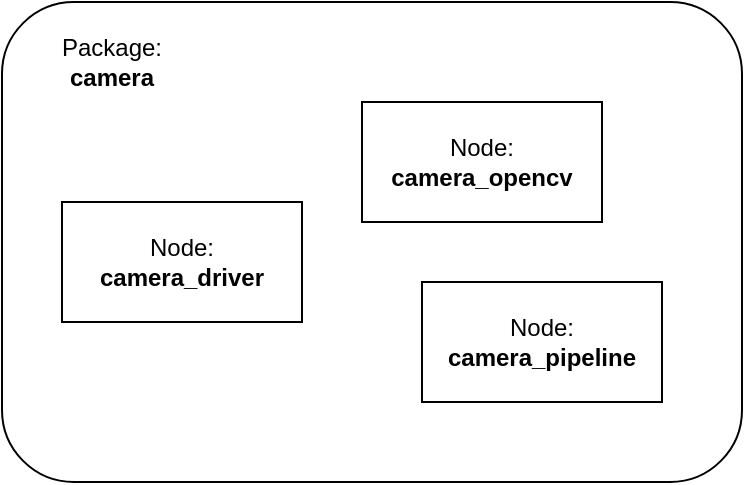 <mxfile version="28.1.2">
  <diagram name="Page-1" id="xHHFZdAFuJ_GaXH_J49B">
    <mxGraphModel dx="655" dy="417" grid="1" gridSize="10" guides="1" tooltips="1" connect="1" arrows="1" fold="1" page="1" pageScale="1" pageWidth="3200" pageHeight="1400" math="0" shadow="0">
      <root>
        <mxCell id="0" />
        <mxCell id="1" parent="0" />
        <mxCell id="JWtqv0sEQzFxQb00ee9B-5" value="" style="rounded=1;whiteSpace=wrap;html=1;" vertex="1" parent="1">
          <mxGeometry x="560" y="260" width="370" height="240" as="geometry" />
        </mxCell>
        <mxCell id="JWtqv0sEQzFxQb00ee9B-1" value="&lt;div&gt;Node:&lt;/div&gt;&lt;b&gt;camera_driver&lt;/b&gt;" style="rounded=0;whiteSpace=wrap;html=1;" vertex="1" parent="1">
          <mxGeometry x="590" y="360" width="120" height="60" as="geometry" />
        </mxCell>
        <mxCell id="JWtqv0sEQzFxQb00ee9B-2" value="Node:&lt;div&gt;&lt;b&gt;camera_pipeline&lt;/b&gt;&lt;/div&gt;" style="rounded=0;whiteSpace=wrap;html=1;" vertex="1" parent="1">
          <mxGeometry x="770" y="400" width="120" height="60" as="geometry" />
        </mxCell>
        <mxCell id="JWtqv0sEQzFxQb00ee9B-3" value="Node:&lt;div&gt;&lt;b&gt;camera_opencv&lt;/b&gt;&lt;/div&gt;" style="rounded=0;whiteSpace=wrap;html=1;" vertex="1" parent="1">
          <mxGeometry x="740" y="310" width="120" height="60" as="geometry" />
        </mxCell>
        <mxCell id="JWtqv0sEQzFxQb00ee9B-6" value="Package:&lt;div&gt;&lt;b&gt;camera&lt;/b&gt;&lt;/div&gt;" style="text;html=1;align=center;verticalAlign=middle;whiteSpace=wrap;rounded=0;" vertex="1" parent="1">
          <mxGeometry x="580" y="270" width="70" height="40" as="geometry" />
        </mxCell>
      </root>
    </mxGraphModel>
  </diagram>
</mxfile>
